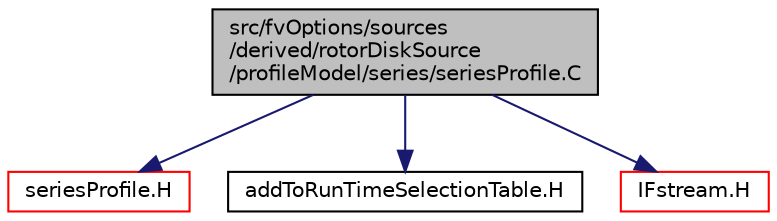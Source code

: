 digraph "src/fvOptions/sources/derived/rotorDiskSource/profileModel/series/seriesProfile.C"
{
  bgcolor="transparent";
  edge [fontname="Helvetica",fontsize="10",labelfontname="Helvetica",labelfontsize="10"];
  node [fontname="Helvetica",fontsize="10",shape=record];
  Node0 [label="src/fvOptions/sources\l/derived/rotorDiskSource\l/profileModel/series/seriesProfile.C",height=0.2,width=0.4,color="black", fillcolor="grey75", style="filled", fontcolor="black"];
  Node0 -> Node1 [color="midnightblue",fontsize="10",style="solid",fontname="Helvetica"];
  Node1 [label="seriesProfile.H",height=0.2,width=0.4,color="red",URL="$a05369.html"];
  Node0 -> Node87 [color="midnightblue",fontsize="10",style="solid",fontname="Helvetica"];
  Node87 [label="addToRunTimeSelectionTable.H",height=0.2,width=0.4,color="black",URL="$a09989.html",tooltip="Macros for easy insertion into run-time selection tables. "];
  Node0 -> Node88 [color="midnightblue",fontsize="10",style="solid",fontname="Helvetica"];
  Node88 [label="IFstream.H",height=0.2,width=0.4,color="red",URL="$a09785.html"];
}
